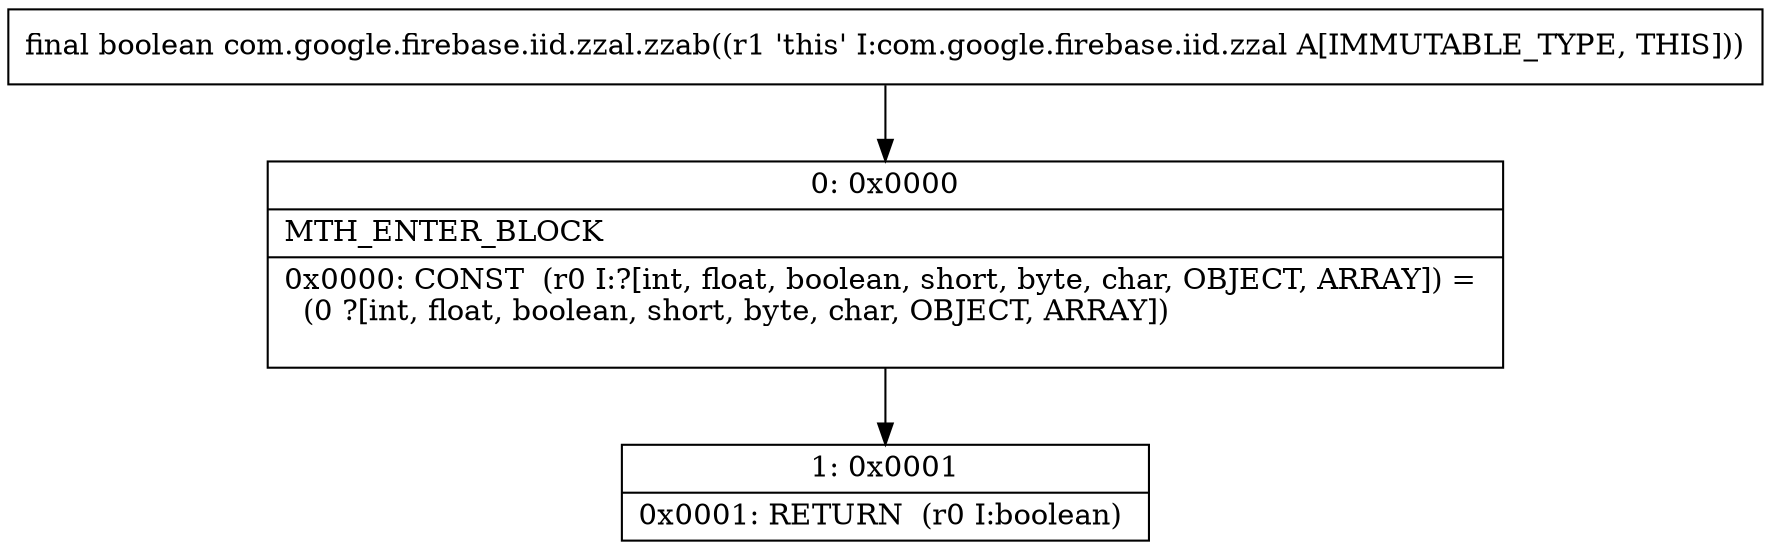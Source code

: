 digraph "CFG forcom.google.firebase.iid.zzal.zzab()Z" {
Node_0 [shape=record,label="{0\:\ 0x0000|MTH_ENTER_BLOCK\l|0x0000: CONST  (r0 I:?[int, float, boolean, short, byte, char, OBJECT, ARRAY]) = \l  (0 ?[int, float, boolean, short, byte, char, OBJECT, ARRAY])\l \l}"];
Node_1 [shape=record,label="{1\:\ 0x0001|0x0001: RETURN  (r0 I:boolean) \l}"];
MethodNode[shape=record,label="{final boolean com.google.firebase.iid.zzal.zzab((r1 'this' I:com.google.firebase.iid.zzal A[IMMUTABLE_TYPE, THIS])) }"];
MethodNode -> Node_0;
Node_0 -> Node_1;
}

